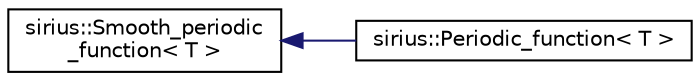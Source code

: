 digraph "Graphical Class Hierarchy"
{
 // INTERACTIVE_SVG=YES
  edge [fontname="Helvetica",fontsize="10",labelfontname="Helvetica",labelfontsize="10"];
  node [fontname="Helvetica",fontsize="10",shape=record];
  rankdir="LR";
  Node1 [label="sirius::Smooth_periodic\l_function\< T \>",height=0.2,width=0.4,color="black", fillcolor="white", style="filled",URL="$classsirius_1_1_smooth__periodic__function.html",tooltip="Smooth periodic function on the regular real-space grid or in plane-wave domain. "];
  Node1 -> Node2 [dir="back",color="midnightblue",fontsize="10",style="solid",fontname="Helvetica"];
  Node2 [label="sirius::Periodic_function\< T \>",height=0.2,width=0.4,color="black", fillcolor="white", style="filled",URL="$classsirius_1_1_periodic__function.html",tooltip="Representation of the periodical function on the muffin-tin geometry. "];
}
